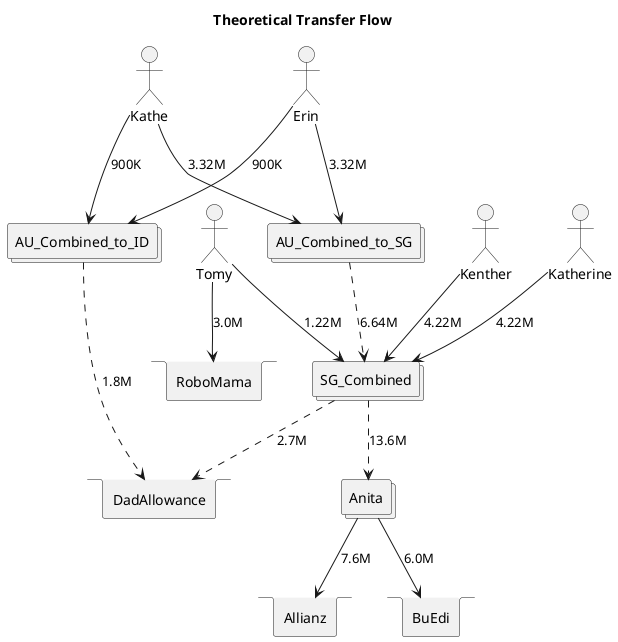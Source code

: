 @startuml

title "Theoretical Transfer Flow"

actor Kathe
actor Erin
actor Kenther
actor Katherine
actor Tomy

stack DadAllowance
stack RoboMama
stack Allianz
stack BuEdi

collections AU_Combined_to_ID
collections AU_Combined_to_SG
collections SG_Combined
collections Anita

Kathe --> AU_Combined_to_ID : 900K
Erin --> AU_Combined_to_ID : 900K
AU_Combined_to_ID -[dashed]-> DadAllowance : 1.8M

Kathe --> AU_Combined_to_SG : 3.32M
Erin --> AU_Combined_to_SG : 3.32M
AU_Combined_to_SG -[dashed]-> SG_Combined : 6.64M



Tomy --> RoboMama : 3.0M
Tomy --> SG_Combined : 1.22M
Kenther --> SG_Combined : 4.22M
Katherine --> SG_Combined : 4.22M

SG_Combined -[dashed]-> Anita : 13.6M
SG_Combined -[dashed]-> DadAllowance : 2.7M

Anita --> Allianz : 7.6M
Anita --> BuEdi : 6.0M